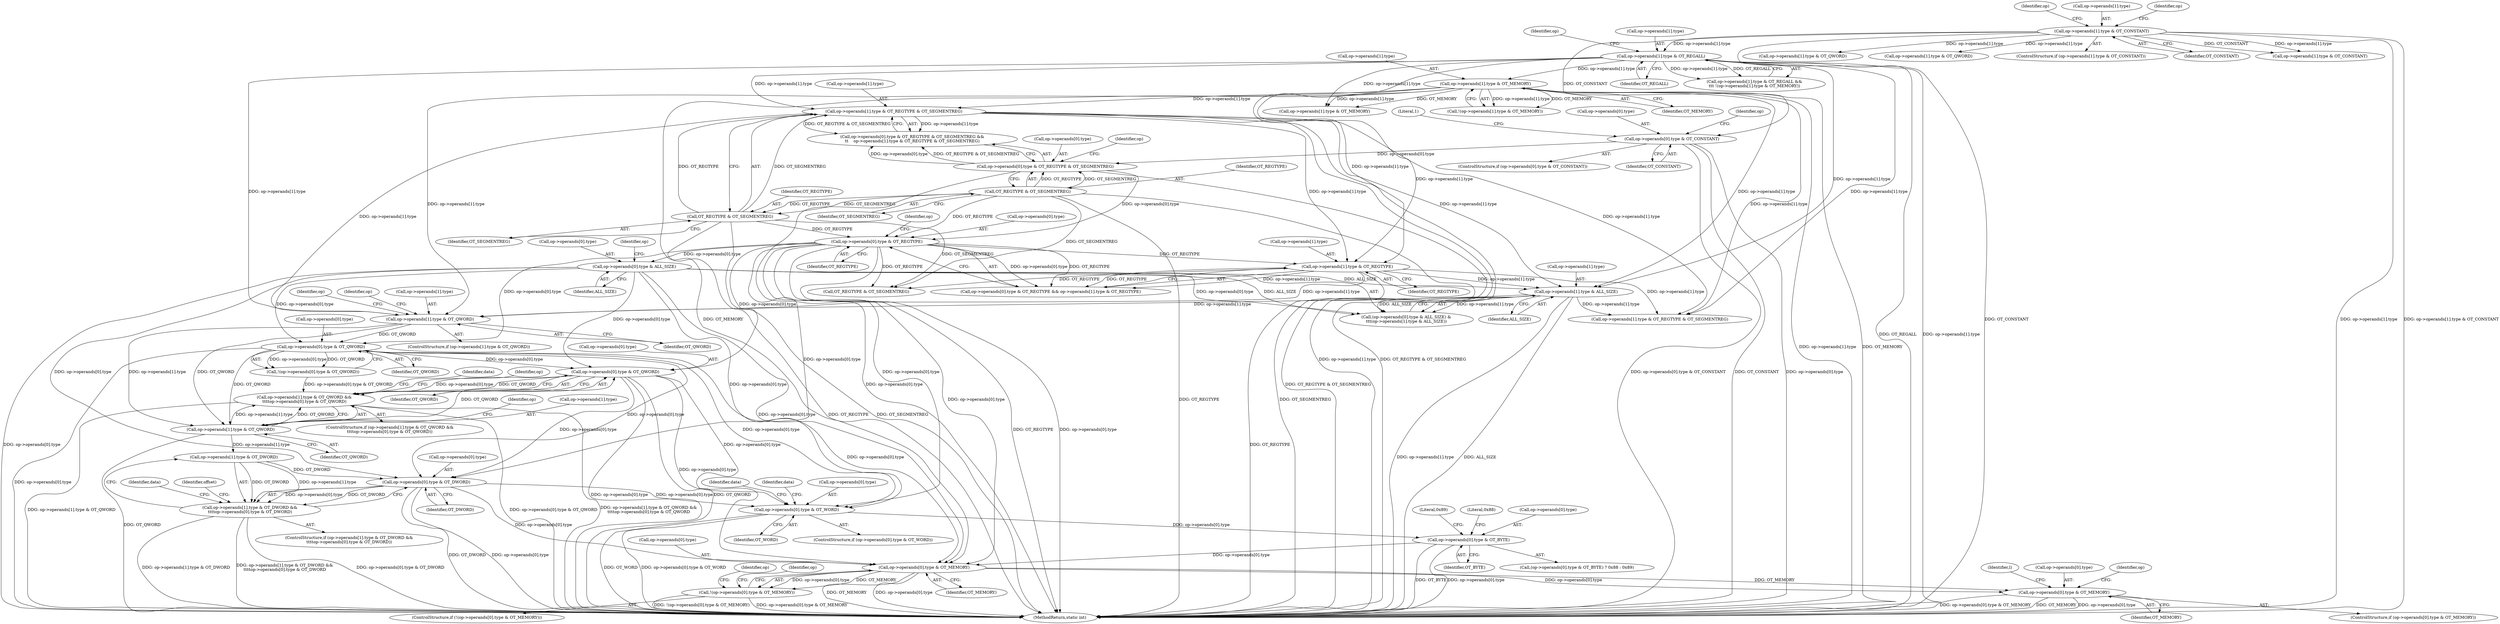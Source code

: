digraph "0_radare2_f17bfd9f1da05f30f23a4dd05e9d2363e1406948@API" {
"1001439" [label="(Call,op->operands[0].type & OT_QWORD)"];
"1001340" [label="(Call,op->operands[0].type & ALL_SIZE)"];
"1001318" [label="(Call,op->operands[0].type & OT_REGTYPE)"];
"1001290" [label="(Call,op->operands[0].type & OT_REGTYPE & OT_SEGMENTREG)"];
"1001275" [label="(Call,op->operands[0].type & OT_CONSTANT)"];
"1000132" [label="(Call,op->operands[1].type & OT_CONSTANT)"];
"1001298" [label="(Call,OT_REGTYPE & OT_SEGMENTREG)"];
"1001309" [label="(Call,OT_REGTYPE & OT_SEGMENTREG)"];
"1001406" [label="(Call,op->operands[0].type & OT_QWORD)"];
"1001394" [label="(Call,op->operands[1].type & OT_QWORD)"];
"1001264" [label="(Call,op->operands[1].type & OT_MEMORY)"];
"1001254" [label="(Call,op->operands[1].type & OT_REGALL)"];
"1001349" [label="(Call,op->operands[1].type & ALL_SIZE)"];
"1001301" [label="(Call,op->operands[1].type & OT_REGTYPE & OT_SEGMENTREG)"];
"1001327" [label="(Call,op->operands[1].type & OT_REGTYPE)"];
"1001430" [label="(Call,op->operands[1].type & OT_QWORD)"];
"1001429" [label="(Call,op->operands[1].type & OT_QWORD &&\n\t\t\t\top->operands[0].type & OT_QWORD)"];
"1001468" [label="(Call,op->operands[0].type & OT_DWORD)"];
"1001458" [label="(Call,op->operands[1].type & OT_DWORD &&\n\t\t\t\top->operands[0].type & OT_DWORD)"];
"1001549" [label="(Call,op->operands[0].type & OT_WORD)"];
"1001571" [label="(Call,op->operands[0].type & OT_BYTE)"];
"1001676" [label="(Call,op->operands[0].type & OT_MEMORY)"];
"1001675" [label="(Call,!(op->operands[0].type & OT_MEMORY))"];
"1001802" [label="(Call,op->operands[0].type & OT_MEMORY)"];
"1001458" [label="(Call,op->operands[1].type & OT_DWORD &&\n\t\t\t\top->operands[0].type & OT_DWORD)"];
"1001746" [label="(Identifier,op)"];
"1001677" [label="(Call,op->operands[0].type)"];
"1001402" [label="(Identifier,OT_QWORD)"];
"1001299" [label="(Identifier,OT_REGTYPE)"];
"1001528" [label="(Call,op->operands[1].type & OT_REGTYPE & OT_SEGMENTREG)"];
"1001319" [label="(Call,op->operands[0].type)"];
"1001294" [label="(Identifier,op)"];
"1001476" [label="(Identifier,OT_DWORD)"];
"1001287" [label="(Literal,1)"];
"1001675" [label="(Call,!(op->operands[0].type & OT_MEMORY))"];
"1001459" [label="(Call,op->operands[1].type & OT_DWORD)"];
"1001274" [label="(ControlStructure,if (op->operands[0].type & OT_CONSTANT))"];
"1001480" [label="(Identifier,data)"];
"1001430" [label="(Call,op->operands[1].type & OT_QWORD)"];
"1001468" [label="(Call,op->operands[0].type & OT_DWORD)"];
"1001443" [label="(Identifier,op)"];
"1001310" [label="(Identifier,OT_REGTYPE)"];
"1001431" [label="(Call,op->operands[1].type)"];
"1001393" [label="(ControlStructure,if (op->operands[1].type & OT_QWORD))"];
"1000132" [label="(Call,op->operands[1].type & OT_CONSTANT)"];
"1001447" [label="(Identifier,OT_QWORD)"];
"1001405" [label="(Call,!(op->operands[0].type & OT_QWORD))"];
"1001810" [label="(Identifier,OT_MEMORY)"];
"1001289" [label="(Call,op->operands[0].type & OT_REGTYPE & OT_SEGMENTREG &&\n\t\t    op->operands[1].type & OT_REGTYPE & OT_SEGMENTREG)"];
"1001394" [label="(Call,op->operands[1].type & OT_QWORD)"];
"1001350" [label="(Call,op->operands[1].type)"];
"1001353" [label="(Identifier,op)"];
"1001801" [label="(ControlStructure,if (op->operands[0].type & OT_MEMORY))"];
"1001268" [label="(Identifier,op)"];
"1001434" [label="(Identifier,op)"];
"1001291" [label="(Call,op->operands[0].type)"];
"1001275" [label="(Call,op->operands[0].type & OT_CONSTANT)"];
"1001340" [label="(Call,op->operands[0].type & ALL_SIZE)"];
"1001348" [label="(Identifier,ALL_SIZE)"];
"1001571" [label="(Call,op->operands[0].type & OT_BYTE)"];
"1003216" [label="(MethodReturn,static int)"];
"1001451" [label="(Identifier,data)"];
"1001331" [label="(Identifier,op)"];
"1001311" [label="(Identifier,OT_SEGMENTREG)"];
"1001309" [label="(Call,OT_REGTYPE & OT_SEGMENTREG)"];
"1001265" [label="(Call,op->operands[1].type)"];
"1001328" [label="(Call,op->operands[1].type)"];
"1001318" [label="(Call,op->operands[0].type & OT_REGTYPE)"];
"1001692" [label="(Identifier,op)"];
"1001300" [label="(Identifier,OT_SEGMENTREG)"];
"1001407" [label="(Call,op->operands[0].type)"];
"1001567" [label="(Identifier,data)"];
"1001263" [label="(Call,!(op->operands[1].type & OT_MEMORY))"];
"1001579" [label="(Identifier,OT_BYTE)"];
"1001302" [label="(Call,op->operands[1].type)"];
"1001803" [label="(Call,op->operands[0].type)"];
"1000226" [label="(Call,op->operands[1].type & OT_QWORD)"];
"1000361" [label="(Call,op->operands[1].type & OT_QWORD)"];
"1001305" [label="(Identifier,op)"];
"1001684" [label="(Identifier,OT_MEMORY)"];
"1001439" [label="(Call,op->operands[0].type & OT_QWORD)"];
"1001548" [label="(ControlStructure,if (op->operands[0].type & OT_WORD))"];
"1001301" [label="(Call,op->operands[1].type & OT_REGTYPE & OT_SEGMENTREG)"];
"1001429" [label="(Call,op->operands[1].type & OT_QWORD &&\n\t\t\t\top->operands[0].type & OT_QWORD)"];
"1001818" [label="(Identifier,op)"];
"1001440" [label="(Call,op->operands[0].type)"];
"1001395" [label="(Call,op->operands[1].type)"];
"1001262" [label="(Identifier,OT_REGALL)"];
"1001341" [label="(Call,op->operands[0].type)"];
"1000147" [label="(Identifier,op)"];
"1001253" [label="(Call,op->operands[1].type & OT_REGALL &&\n\t\t\t !(op->operands[1].type & OT_MEMORY))"];
"1001254" [label="(Call,op->operands[1].type & OT_REGALL)"];
"1001674" [label="(ControlStructure,if (!(op->operands[0].type & OT_MEMORY)))"];
"1000133" [label="(Call,op->operands[1].type)"];
"1001298" [label="(Call,OT_REGTYPE & OT_SEGMENTREG)"];
"1000131" [label="(ControlStructure,if (op->operands[1].type & OT_CONSTANT))"];
"1001264" [label="(Call,op->operands[1].type & OT_MEMORY)"];
"1001581" [label="(Literal,0x89)"];
"1001276" [label="(Call,op->operands[0].type)"];
"1001570" [label="(Call,(op->operands[0].type & OT_BYTE) ? 0x88 : 0x89)"];
"1001536" [label="(Call,OT_REGTYPE & OT_SEGMENTREG)"];
"1001561" [label="(Identifier,data)"];
"1001988" [label="(Call,op->operands[1].type & OT_MEMORY)"];
"1001290" [label="(Call,op->operands[0].type & OT_REGTYPE & OT_SEGMENTREG)"];
"1001511" [label="(Identifier,offset)"];
"1001283" [label="(Identifier,OT_CONSTANT)"];
"1001406" [label="(Call,op->operands[0].type & OT_QWORD)"];
"1001317" [label="(Call,op->operands[0].type & OT_REGTYPE && op->operands[1].type & OT_REGTYPE)"];
"1001410" [label="(Identifier,op)"];
"1001428" [label="(ControlStructure,if (op->operands[1].type & OT_QWORD &&\n\t\t\t\top->operands[0].type & OT_QWORD))"];
"1001357" [label="(Identifier,ALL_SIZE)"];
"1001469" [label="(Call,op->operands[0].type)"];
"1001549" [label="(Call,op->operands[0].type & OT_WORD)"];
"1001414" [label="(Identifier,OT_QWORD)"];
"1001255" [label="(Call,op->operands[1].type)"];
"1001580" [label="(Literal,0x88)"];
"1001339" [label="(Call,(op->operands[0].type & ALL_SIZE) &\n\t\t\t(op->operands[1].type & ALL_SIZE))"];
"1001676" [label="(Call,op->operands[0].type & OT_MEMORY)"];
"1003215" [label="(Identifier,l)"];
"1001335" [label="(Identifier,OT_REGTYPE)"];
"1001438" [label="(Identifier,OT_QWORD)"];
"1001463" [label="(Identifier,op)"];
"1001272" [label="(Identifier,OT_MEMORY)"];
"1001802" [label="(Call,op->operands[0].type & OT_MEMORY)"];
"1000140" [label="(Identifier,OT_CONSTANT)"];
"1001550" [label="(Call,op->operands[0].type)"];
"1001457" [label="(ControlStructure,if (op->operands[1].type & OT_DWORD &&\n\t\t\t\top->operands[0].type & OT_DWORD))"];
"1001326" [label="(Identifier,OT_REGTYPE)"];
"1001258" [label="(Identifier,op)"];
"1001572" [label="(Call,op->operands[0].type)"];
"1001349" [label="(Call,op->operands[1].type & ALL_SIZE)"];
"1000239" [label="(Call,op->operands[1].type & OT_CONSTANT)"];
"1001327" [label="(Call,op->operands[1].type & OT_REGTYPE)"];
"1001557" [label="(Identifier,OT_WORD)"];
"1001439" -> "1001429"  [label="AST: "];
"1001439" -> "1001447"  [label="CFG: "];
"1001440" -> "1001439"  [label="AST: "];
"1001447" -> "1001439"  [label="AST: "];
"1001429" -> "1001439"  [label="CFG: "];
"1001439" -> "1003216"  [label="DDG: op->operands[0].type"];
"1001439" -> "1003216"  [label="DDG: OT_QWORD"];
"1001439" -> "1001429"  [label="DDG: op->operands[0].type"];
"1001439" -> "1001429"  [label="DDG: OT_QWORD"];
"1001340" -> "1001439"  [label="DDG: op->operands[0].type"];
"1001318" -> "1001439"  [label="DDG: op->operands[0].type"];
"1001406" -> "1001439"  [label="DDG: op->operands[0].type"];
"1001430" -> "1001439"  [label="DDG: OT_QWORD"];
"1001439" -> "1001468"  [label="DDG: op->operands[0].type"];
"1001439" -> "1001549"  [label="DDG: op->operands[0].type"];
"1001439" -> "1001676"  [label="DDG: op->operands[0].type"];
"1001340" -> "1001339"  [label="AST: "];
"1001340" -> "1001348"  [label="CFG: "];
"1001341" -> "1001340"  [label="AST: "];
"1001348" -> "1001340"  [label="AST: "];
"1001353" -> "1001340"  [label="CFG: "];
"1001340" -> "1003216"  [label="DDG: op->operands[0].type"];
"1001340" -> "1001339"  [label="DDG: op->operands[0].type"];
"1001340" -> "1001339"  [label="DDG: ALL_SIZE"];
"1001318" -> "1001340"  [label="DDG: op->operands[0].type"];
"1001340" -> "1001349"  [label="DDG: ALL_SIZE"];
"1001340" -> "1001406"  [label="DDG: op->operands[0].type"];
"1001340" -> "1001468"  [label="DDG: op->operands[0].type"];
"1001340" -> "1001549"  [label="DDG: op->operands[0].type"];
"1001340" -> "1001676"  [label="DDG: op->operands[0].type"];
"1001318" -> "1001317"  [label="AST: "];
"1001318" -> "1001326"  [label="CFG: "];
"1001319" -> "1001318"  [label="AST: "];
"1001326" -> "1001318"  [label="AST: "];
"1001331" -> "1001318"  [label="CFG: "];
"1001317" -> "1001318"  [label="CFG: "];
"1001318" -> "1003216"  [label="DDG: OT_REGTYPE"];
"1001318" -> "1003216"  [label="DDG: op->operands[0].type"];
"1001318" -> "1001317"  [label="DDG: op->operands[0].type"];
"1001318" -> "1001317"  [label="DDG: OT_REGTYPE"];
"1001290" -> "1001318"  [label="DDG: op->operands[0].type"];
"1001298" -> "1001318"  [label="DDG: OT_REGTYPE"];
"1001309" -> "1001318"  [label="DDG: OT_REGTYPE"];
"1001318" -> "1001327"  [label="DDG: OT_REGTYPE"];
"1001318" -> "1001406"  [label="DDG: op->operands[0].type"];
"1001318" -> "1001468"  [label="DDG: op->operands[0].type"];
"1001318" -> "1001536"  [label="DDG: OT_REGTYPE"];
"1001318" -> "1001549"  [label="DDG: op->operands[0].type"];
"1001318" -> "1001676"  [label="DDG: op->operands[0].type"];
"1001290" -> "1001289"  [label="AST: "];
"1001290" -> "1001298"  [label="CFG: "];
"1001291" -> "1001290"  [label="AST: "];
"1001298" -> "1001290"  [label="AST: "];
"1001305" -> "1001290"  [label="CFG: "];
"1001289" -> "1001290"  [label="CFG: "];
"1001290" -> "1003216"  [label="DDG: OT_REGTYPE & OT_SEGMENTREG"];
"1001290" -> "1003216"  [label="DDG: op->operands[0].type"];
"1001290" -> "1001289"  [label="DDG: op->operands[0].type"];
"1001290" -> "1001289"  [label="DDG: OT_REGTYPE & OT_SEGMENTREG"];
"1001275" -> "1001290"  [label="DDG: op->operands[0].type"];
"1001298" -> "1001290"  [label="DDG: OT_REGTYPE"];
"1001298" -> "1001290"  [label="DDG: OT_SEGMENTREG"];
"1001275" -> "1001274"  [label="AST: "];
"1001275" -> "1001283"  [label="CFG: "];
"1001276" -> "1001275"  [label="AST: "];
"1001283" -> "1001275"  [label="AST: "];
"1001287" -> "1001275"  [label="CFG: "];
"1001294" -> "1001275"  [label="CFG: "];
"1001275" -> "1003216"  [label="DDG: op->operands[0].type & OT_CONSTANT"];
"1001275" -> "1003216"  [label="DDG: OT_CONSTANT"];
"1001275" -> "1003216"  [label="DDG: op->operands[0].type"];
"1000132" -> "1001275"  [label="DDG: OT_CONSTANT"];
"1000132" -> "1000131"  [label="AST: "];
"1000132" -> "1000140"  [label="CFG: "];
"1000133" -> "1000132"  [label="AST: "];
"1000140" -> "1000132"  [label="AST: "];
"1000147" -> "1000132"  [label="CFG: "];
"1001258" -> "1000132"  [label="CFG: "];
"1000132" -> "1003216"  [label="DDG: op->operands[1].type & OT_CONSTANT"];
"1000132" -> "1003216"  [label="DDG: OT_CONSTANT"];
"1000132" -> "1003216"  [label="DDG: op->operands[1].type"];
"1000132" -> "1000226"  [label="DDG: op->operands[1].type"];
"1000132" -> "1000239"  [label="DDG: op->operands[1].type"];
"1000132" -> "1000239"  [label="DDG: OT_CONSTANT"];
"1000132" -> "1000361"  [label="DDG: op->operands[1].type"];
"1000132" -> "1001254"  [label="DDG: op->operands[1].type"];
"1001298" -> "1001300"  [label="CFG: "];
"1001299" -> "1001298"  [label="AST: "];
"1001300" -> "1001298"  [label="AST: "];
"1001298" -> "1003216"  [label="DDG: OT_REGTYPE"];
"1001298" -> "1003216"  [label="DDG: OT_SEGMENTREG"];
"1001298" -> "1001309"  [label="DDG: OT_REGTYPE"];
"1001298" -> "1001309"  [label="DDG: OT_SEGMENTREG"];
"1001298" -> "1001536"  [label="DDG: OT_SEGMENTREG"];
"1001309" -> "1001301"  [label="AST: "];
"1001309" -> "1001311"  [label="CFG: "];
"1001310" -> "1001309"  [label="AST: "];
"1001311" -> "1001309"  [label="AST: "];
"1001301" -> "1001309"  [label="CFG: "];
"1001309" -> "1003216"  [label="DDG: OT_SEGMENTREG"];
"1001309" -> "1003216"  [label="DDG: OT_REGTYPE"];
"1001309" -> "1001301"  [label="DDG: OT_REGTYPE"];
"1001309" -> "1001301"  [label="DDG: OT_SEGMENTREG"];
"1001309" -> "1001536"  [label="DDG: OT_SEGMENTREG"];
"1001406" -> "1001405"  [label="AST: "];
"1001406" -> "1001414"  [label="CFG: "];
"1001407" -> "1001406"  [label="AST: "];
"1001414" -> "1001406"  [label="AST: "];
"1001405" -> "1001406"  [label="CFG: "];
"1001406" -> "1003216"  [label="DDG: op->operands[0].type"];
"1001406" -> "1001405"  [label="DDG: op->operands[0].type"];
"1001406" -> "1001405"  [label="DDG: OT_QWORD"];
"1001394" -> "1001406"  [label="DDG: OT_QWORD"];
"1001406" -> "1001430"  [label="DDG: OT_QWORD"];
"1001406" -> "1001468"  [label="DDG: op->operands[0].type"];
"1001406" -> "1001549"  [label="DDG: op->operands[0].type"];
"1001406" -> "1001676"  [label="DDG: op->operands[0].type"];
"1001394" -> "1001393"  [label="AST: "];
"1001394" -> "1001402"  [label="CFG: "];
"1001395" -> "1001394"  [label="AST: "];
"1001402" -> "1001394"  [label="AST: "];
"1001410" -> "1001394"  [label="CFG: "];
"1001434" -> "1001394"  [label="CFG: "];
"1001264" -> "1001394"  [label="DDG: op->operands[1].type"];
"1001349" -> "1001394"  [label="DDG: op->operands[1].type"];
"1001301" -> "1001394"  [label="DDG: op->operands[1].type"];
"1001254" -> "1001394"  [label="DDG: op->operands[1].type"];
"1001327" -> "1001394"  [label="DDG: op->operands[1].type"];
"1001394" -> "1001430"  [label="DDG: op->operands[1].type"];
"1001394" -> "1001430"  [label="DDG: OT_QWORD"];
"1001264" -> "1001263"  [label="AST: "];
"1001264" -> "1001272"  [label="CFG: "];
"1001265" -> "1001264"  [label="AST: "];
"1001272" -> "1001264"  [label="AST: "];
"1001263" -> "1001264"  [label="CFG: "];
"1001264" -> "1003216"  [label="DDG: op->operands[1].type"];
"1001264" -> "1003216"  [label="DDG: OT_MEMORY"];
"1001264" -> "1001263"  [label="DDG: op->operands[1].type"];
"1001264" -> "1001263"  [label="DDG: OT_MEMORY"];
"1001254" -> "1001264"  [label="DDG: op->operands[1].type"];
"1001264" -> "1001301"  [label="DDG: op->operands[1].type"];
"1001264" -> "1001327"  [label="DDG: op->operands[1].type"];
"1001264" -> "1001349"  [label="DDG: op->operands[1].type"];
"1001264" -> "1001528"  [label="DDG: op->operands[1].type"];
"1001264" -> "1001676"  [label="DDG: OT_MEMORY"];
"1001264" -> "1001988"  [label="DDG: op->operands[1].type"];
"1001264" -> "1001988"  [label="DDG: OT_MEMORY"];
"1001254" -> "1001253"  [label="AST: "];
"1001254" -> "1001262"  [label="CFG: "];
"1001255" -> "1001254"  [label="AST: "];
"1001262" -> "1001254"  [label="AST: "];
"1001268" -> "1001254"  [label="CFG: "];
"1001253" -> "1001254"  [label="CFG: "];
"1001254" -> "1003216"  [label="DDG: OT_REGALL"];
"1001254" -> "1003216"  [label="DDG: op->operands[1].type"];
"1001254" -> "1001253"  [label="DDG: op->operands[1].type"];
"1001254" -> "1001253"  [label="DDG: OT_REGALL"];
"1001254" -> "1001301"  [label="DDG: op->operands[1].type"];
"1001254" -> "1001327"  [label="DDG: op->operands[1].type"];
"1001254" -> "1001349"  [label="DDG: op->operands[1].type"];
"1001254" -> "1001528"  [label="DDG: op->operands[1].type"];
"1001254" -> "1001988"  [label="DDG: op->operands[1].type"];
"1001349" -> "1001339"  [label="AST: "];
"1001349" -> "1001357"  [label="CFG: "];
"1001350" -> "1001349"  [label="AST: "];
"1001357" -> "1001349"  [label="AST: "];
"1001339" -> "1001349"  [label="CFG: "];
"1001349" -> "1003216"  [label="DDG: ALL_SIZE"];
"1001349" -> "1003216"  [label="DDG: op->operands[1].type"];
"1001349" -> "1001339"  [label="DDG: op->operands[1].type"];
"1001349" -> "1001339"  [label="DDG: ALL_SIZE"];
"1001301" -> "1001349"  [label="DDG: op->operands[1].type"];
"1001327" -> "1001349"  [label="DDG: op->operands[1].type"];
"1001349" -> "1001528"  [label="DDG: op->operands[1].type"];
"1001301" -> "1001289"  [label="AST: "];
"1001302" -> "1001301"  [label="AST: "];
"1001289" -> "1001301"  [label="CFG: "];
"1001301" -> "1003216"  [label="DDG: op->operands[1].type"];
"1001301" -> "1003216"  [label="DDG: OT_REGTYPE & OT_SEGMENTREG"];
"1001301" -> "1001289"  [label="DDG: op->operands[1].type"];
"1001301" -> "1001289"  [label="DDG: OT_REGTYPE & OT_SEGMENTREG"];
"1001301" -> "1001327"  [label="DDG: op->operands[1].type"];
"1001301" -> "1001528"  [label="DDG: op->operands[1].type"];
"1001327" -> "1001317"  [label="AST: "];
"1001327" -> "1001335"  [label="CFG: "];
"1001328" -> "1001327"  [label="AST: "];
"1001335" -> "1001327"  [label="AST: "];
"1001317" -> "1001327"  [label="CFG: "];
"1001327" -> "1003216"  [label="DDG: OT_REGTYPE"];
"1001327" -> "1001317"  [label="DDG: op->operands[1].type"];
"1001327" -> "1001317"  [label="DDG: OT_REGTYPE"];
"1001327" -> "1001528"  [label="DDG: op->operands[1].type"];
"1001327" -> "1001536"  [label="DDG: OT_REGTYPE"];
"1001430" -> "1001429"  [label="AST: "];
"1001430" -> "1001438"  [label="CFG: "];
"1001431" -> "1001430"  [label="AST: "];
"1001438" -> "1001430"  [label="AST: "];
"1001443" -> "1001430"  [label="CFG: "];
"1001429" -> "1001430"  [label="CFG: "];
"1001430" -> "1003216"  [label="DDG: OT_QWORD"];
"1001430" -> "1001429"  [label="DDG: op->operands[1].type"];
"1001430" -> "1001429"  [label="DDG: OT_QWORD"];
"1001430" -> "1001459"  [label="DDG: op->operands[1].type"];
"1001429" -> "1001428"  [label="AST: "];
"1001451" -> "1001429"  [label="CFG: "];
"1001463" -> "1001429"  [label="CFG: "];
"1001429" -> "1003216"  [label="DDG: op->operands[0].type & OT_QWORD"];
"1001429" -> "1003216"  [label="DDG: op->operands[1].type & OT_QWORD &&\n\t\t\t\top->operands[0].type & OT_QWORD"];
"1001429" -> "1003216"  [label="DDG: op->operands[1].type & OT_QWORD"];
"1001405" -> "1001429"  [label="DDG: op->operands[0].type & OT_QWORD"];
"1001468" -> "1001458"  [label="AST: "];
"1001468" -> "1001476"  [label="CFG: "];
"1001469" -> "1001468"  [label="AST: "];
"1001476" -> "1001468"  [label="AST: "];
"1001458" -> "1001468"  [label="CFG: "];
"1001468" -> "1003216"  [label="DDG: OT_DWORD"];
"1001468" -> "1003216"  [label="DDG: op->operands[0].type"];
"1001468" -> "1001458"  [label="DDG: op->operands[0].type"];
"1001468" -> "1001458"  [label="DDG: OT_DWORD"];
"1001459" -> "1001468"  [label="DDG: OT_DWORD"];
"1001468" -> "1001549"  [label="DDG: op->operands[0].type"];
"1001468" -> "1001676"  [label="DDG: op->operands[0].type"];
"1001458" -> "1001457"  [label="AST: "];
"1001458" -> "1001459"  [label="CFG: "];
"1001459" -> "1001458"  [label="AST: "];
"1001480" -> "1001458"  [label="CFG: "];
"1001511" -> "1001458"  [label="CFG: "];
"1001458" -> "1003216"  [label="DDG: op->operands[1].type & OT_DWORD"];
"1001458" -> "1003216"  [label="DDG: op->operands[1].type & OT_DWORD &&\n\t\t\t\top->operands[0].type & OT_DWORD"];
"1001458" -> "1003216"  [label="DDG: op->operands[0].type & OT_DWORD"];
"1001459" -> "1001458"  [label="DDG: op->operands[1].type"];
"1001459" -> "1001458"  [label="DDG: OT_DWORD"];
"1001549" -> "1001548"  [label="AST: "];
"1001549" -> "1001557"  [label="CFG: "];
"1001550" -> "1001549"  [label="AST: "];
"1001557" -> "1001549"  [label="AST: "];
"1001561" -> "1001549"  [label="CFG: "];
"1001567" -> "1001549"  [label="CFG: "];
"1001549" -> "1003216"  [label="DDG: OT_WORD"];
"1001549" -> "1003216"  [label="DDG: op->operands[0].type & OT_WORD"];
"1001549" -> "1001571"  [label="DDG: op->operands[0].type"];
"1001571" -> "1001570"  [label="AST: "];
"1001571" -> "1001579"  [label="CFG: "];
"1001572" -> "1001571"  [label="AST: "];
"1001579" -> "1001571"  [label="AST: "];
"1001580" -> "1001571"  [label="CFG: "];
"1001581" -> "1001571"  [label="CFG: "];
"1001571" -> "1003216"  [label="DDG: OT_BYTE"];
"1001571" -> "1003216"  [label="DDG: op->operands[0].type"];
"1001571" -> "1001676"  [label="DDG: op->operands[0].type"];
"1001676" -> "1001675"  [label="AST: "];
"1001676" -> "1001684"  [label="CFG: "];
"1001677" -> "1001676"  [label="AST: "];
"1001684" -> "1001676"  [label="AST: "];
"1001675" -> "1001676"  [label="CFG: "];
"1001676" -> "1003216"  [label="DDG: OT_MEMORY"];
"1001676" -> "1003216"  [label="DDG: op->operands[0].type"];
"1001676" -> "1001675"  [label="DDG: op->operands[0].type"];
"1001676" -> "1001675"  [label="DDG: OT_MEMORY"];
"1001676" -> "1001802"  [label="DDG: op->operands[0].type"];
"1001676" -> "1001802"  [label="DDG: OT_MEMORY"];
"1001675" -> "1001674"  [label="AST: "];
"1001692" -> "1001675"  [label="CFG: "];
"1001746" -> "1001675"  [label="CFG: "];
"1001675" -> "1003216"  [label="DDG: !(op->operands[0].type & OT_MEMORY)"];
"1001675" -> "1003216"  [label="DDG: op->operands[0].type & OT_MEMORY"];
"1001802" -> "1001801"  [label="AST: "];
"1001802" -> "1001810"  [label="CFG: "];
"1001803" -> "1001802"  [label="AST: "];
"1001810" -> "1001802"  [label="AST: "];
"1001818" -> "1001802"  [label="CFG: "];
"1003215" -> "1001802"  [label="CFG: "];
"1001802" -> "1003216"  [label="DDG: op->operands[0].type"];
"1001802" -> "1003216"  [label="DDG: op->operands[0].type & OT_MEMORY"];
"1001802" -> "1003216"  [label="DDG: OT_MEMORY"];
}
